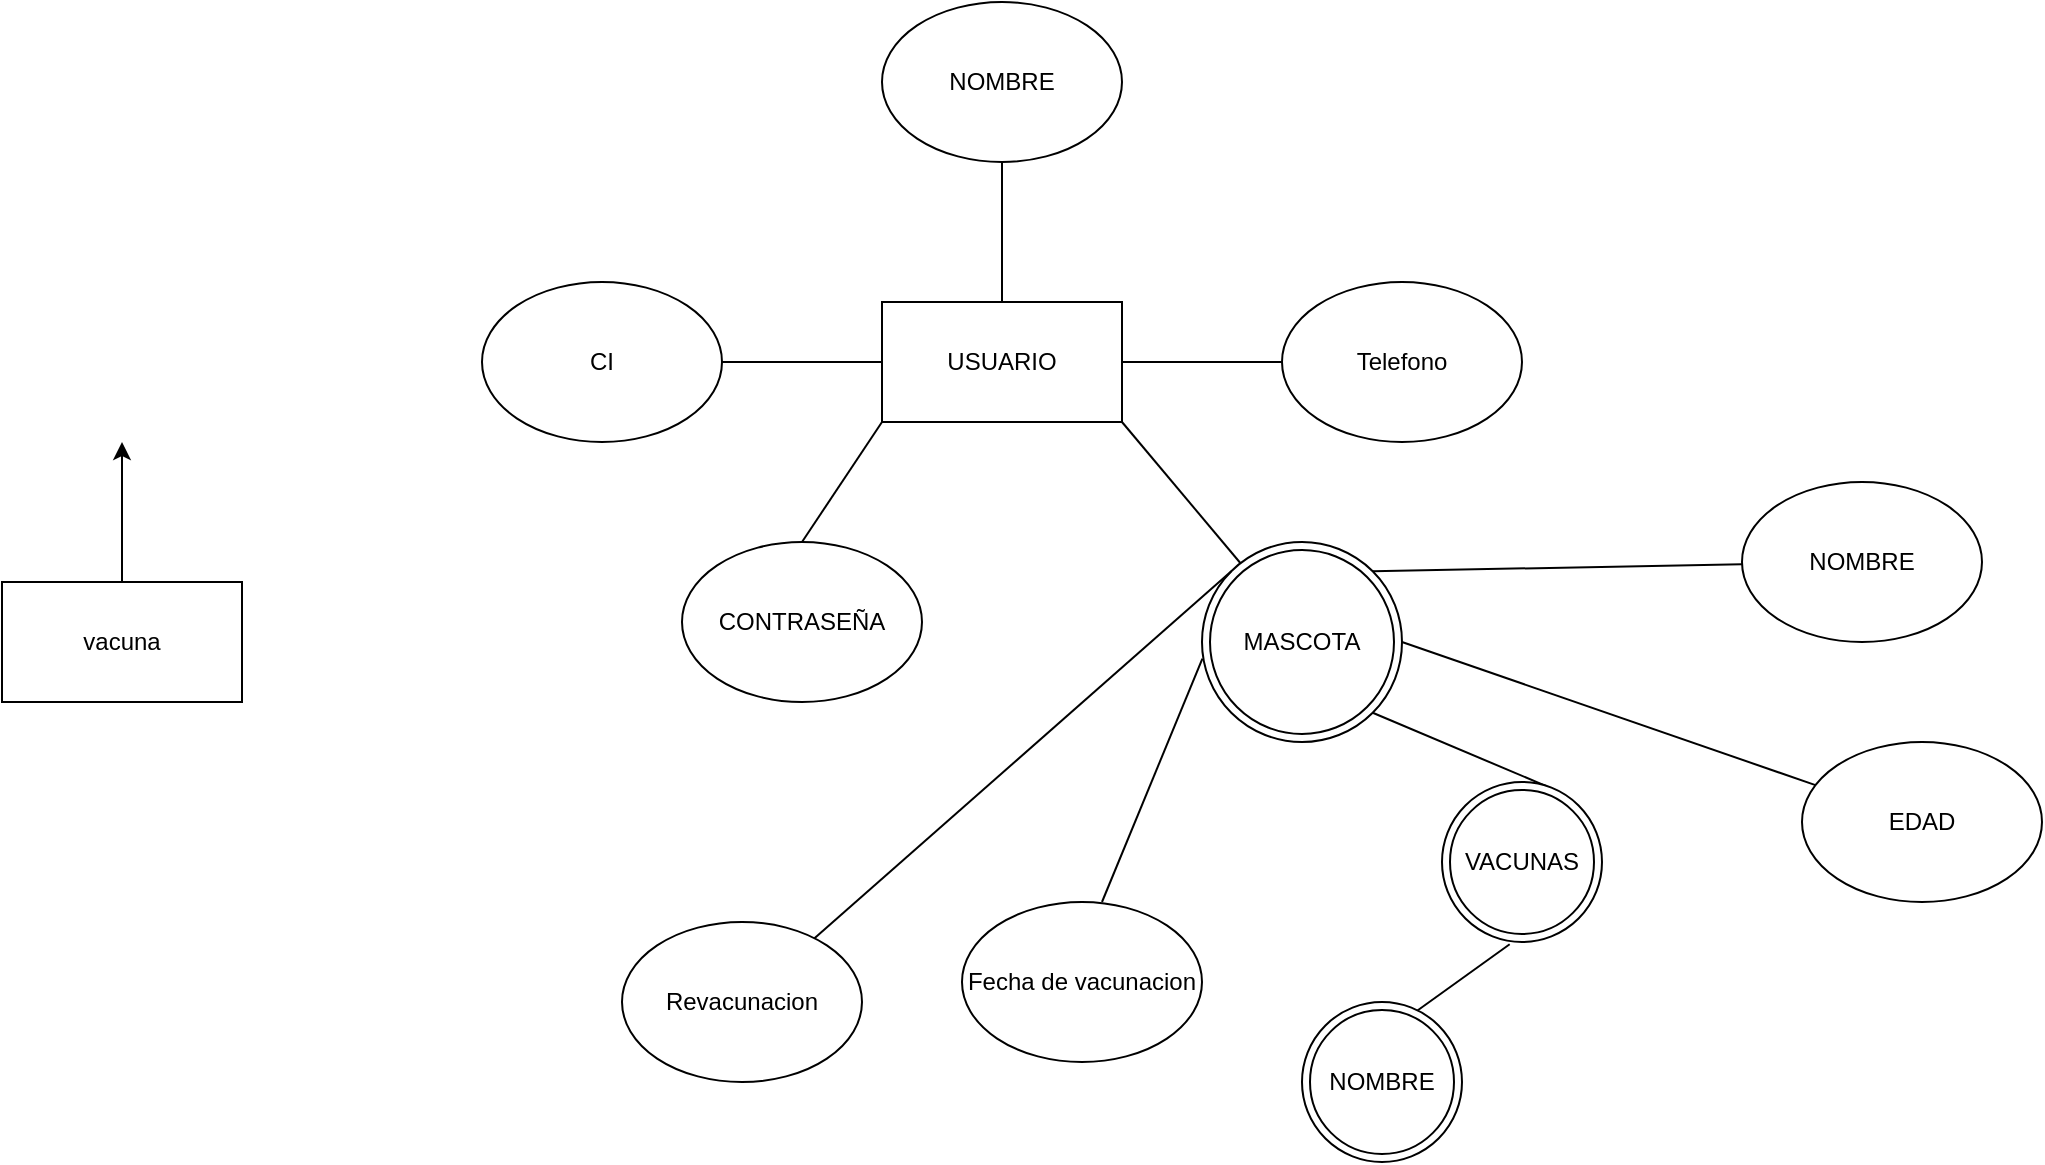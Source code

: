 <mxfile version="14.2.4" type="embed">
    <diagram id="lHKnms28tFvvW_2c9_nC" name="Page-1">
        <mxGraphModel dx="1749" dy="622" grid="1" gridSize="10" guides="1" tooltips="1" connect="1" arrows="1" fold="1" page="1" pageScale="1" pageWidth="827" pageHeight="1169" math="0" shadow="0">
            <root>
                <mxCell id="0"/>
                <mxCell id="1" parent="0"/>
                <mxCell id="2" value="USUARIO" style="rounded=0;whiteSpace=wrap;html=1;" vertex="1" parent="1">
                    <mxGeometry x="170" y="170" width="120" height="60" as="geometry"/>
                </mxCell>
                <mxCell id="3" value="NOMBRE" style="ellipse;whiteSpace=wrap;html=1;rounded=0;" vertex="1" parent="1">
                    <mxGeometry x="170" y="20" width="120" height="80" as="geometry"/>
                </mxCell>
                <mxCell id="6" value="CI" style="ellipse;whiteSpace=wrap;html=1;rounded=0;" vertex="1" parent="1">
                    <mxGeometry x="-30" y="160" width="120" height="80" as="geometry"/>
                </mxCell>
                <mxCell id="8" value="CONTRASEÑA" style="ellipse;whiteSpace=wrap;html=1;rounded=0;" vertex="1" parent="1">
                    <mxGeometry x="70" y="290" width="120" height="80" as="geometry"/>
                </mxCell>
                <mxCell id="15" value="Telefono" style="ellipse;whiteSpace=wrap;html=1;" vertex="1" parent="1">
                    <mxGeometry x="370" y="160" width="120" height="80" as="geometry"/>
                </mxCell>
                <mxCell id="26" value="" style="edgeStyle=orthogonalEdgeStyle;rounded=0;orthogonalLoop=1;jettySize=auto;html=1;" edge="1" parent="1" source="21">
                    <mxGeometry relative="1" as="geometry">
                        <mxPoint x="-210" y="240" as="targetPoint"/>
                    </mxGeometry>
                </mxCell>
                <mxCell id="21" value="vacuna" style="rounded=0;whiteSpace=wrap;html=1;" vertex="1" parent="1">
                    <mxGeometry x="-270" y="310" width="120" height="60" as="geometry"/>
                </mxCell>
                <mxCell id="32" value="" style="endArrow=none;html=1;entryX=0.192;entryY=0.064;entryDx=0;entryDy=0;entryPerimeter=0;exitX=1;exitY=1;exitDx=0;exitDy=0;" edge="1" parent="1" source="2">
                    <mxGeometry width="50" height="50" relative="1" as="geometry">
                        <mxPoint x="290" y="234" as="sourcePoint"/>
                        <mxPoint x="353.04" y="305.12" as="targetPoint"/>
                    </mxGeometry>
                </mxCell>
                <mxCell id="36" value="" style="endArrow=none;html=1;entryX=1;entryY=1;entryDx=0;entryDy=0;exitX=0.648;exitY=0.024;exitDx=0;exitDy=0;exitPerimeter=0;" edge="1" parent="1" source="58" target="57">
                    <mxGeometry width="50" height="50" relative="1" as="geometry">
                        <mxPoint x="310" y="430" as="sourcePoint"/>
                        <mxPoint x="338.68" y="375.92" as="targetPoint"/>
                    </mxGeometry>
                </mxCell>
                <mxCell id="44" value="" style="endArrow=none;html=1;entryX=0.423;entryY=1.014;entryDx=0;entryDy=0;entryPerimeter=0;exitX=0.713;exitY=0.059;exitDx=0;exitDy=0;exitPerimeter=0;" edge="1" parent="1" source="59" target="58">
                    <mxGeometry width="50" height="50" relative="1" as="geometry">
                        <mxPoint x="430" y="505" as="sourcePoint"/>
                        <mxPoint x="468.68" y="474.52" as="targetPoint"/>
                    </mxGeometry>
                </mxCell>
                <mxCell id="45" value="" style="endArrow=none;html=1;exitX=1;exitY=0;exitDx=0;exitDy=0;" edge="1" parent="1" source="57" target="46">
                    <mxGeometry width="50" height="50" relative="1" as="geometry">
                        <mxPoint x="430" y="338.5" as="sourcePoint"/>
                        <mxPoint x="570" y="338.5" as="targetPoint"/>
                    </mxGeometry>
                </mxCell>
                <mxCell id="46" value="NOMBRE" style="ellipse;whiteSpace=wrap;html=1;rounded=0;" vertex="1" parent="1">
                    <mxGeometry x="600" y="260" width="120" height="80" as="geometry"/>
                </mxCell>
                <mxCell id="47" value="" style="endArrow=none;html=1;exitX=1;exitY=0.5;exitDx=0;exitDy=0;" edge="1" parent="1" source="57" target="49">
                    <mxGeometry width="50" height="50" relative="1" as="geometry">
                        <mxPoint x="414" y="370" as="sourcePoint"/>
                        <mxPoint x="474" y="420" as="targetPoint"/>
                    </mxGeometry>
                </mxCell>
                <mxCell id="49" value="EDAD" style="ellipse;whiteSpace=wrap;html=1;" vertex="1" parent="1">
                    <mxGeometry x="630" y="390" width="120" height="80" as="geometry"/>
                </mxCell>
                <mxCell id="50" value="" style="endArrow=none;html=1;entryX=0;entryY=1;entryDx=0;entryDy=0;exitX=0.5;exitY=0;exitDx=0;exitDy=0;" edge="1" parent="1" source="8" target="2">
                    <mxGeometry width="50" height="50" relative="1" as="geometry">
                        <mxPoint x="230" y="320" as="sourcePoint"/>
                        <mxPoint x="130" y="220" as="targetPoint"/>
                    </mxGeometry>
                </mxCell>
                <mxCell id="54" value="" style="endArrow=none;html=1;entryX=1;entryY=0.5;entryDx=0;entryDy=0;exitX=0;exitY=0.5;exitDx=0;exitDy=0;" edge="1" parent="1" source="2" target="6">
                    <mxGeometry width="50" height="50" relative="1" as="geometry">
                        <mxPoint x="330" y="330" as="sourcePoint"/>
                        <mxPoint x="380" y="280" as="targetPoint"/>
                    </mxGeometry>
                </mxCell>
                <mxCell id="55" value="" style="endArrow=none;html=1;exitX=0.5;exitY=0;exitDx=0;exitDy=0;" edge="1" parent="1" source="2">
                    <mxGeometry width="50" height="50" relative="1" as="geometry">
                        <mxPoint x="180" y="150" as="sourcePoint"/>
                        <mxPoint x="230" y="100" as="targetPoint"/>
                    </mxGeometry>
                </mxCell>
                <mxCell id="56" value="" style="endArrow=none;html=1;entryX=0;entryY=0.5;entryDx=0;entryDy=0;" edge="1" parent="1" target="15">
                    <mxGeometry width="50" height="50" relative="1" as="geometry">
                        <mxPoint x="290" y="200" as="sourcePoint"/>
                        <mxPoint x="340" y="150" as="targetPoint"/>
                    </mxGeometry>
                </mxCell>
                <mxCell id="57" value="MASCOTA" style="ellipse;shape=doubleEllipse;whiteSpace=wrap;html=1;aspect=fixed;" vertex="1" parent="1">
                    <mxGeometry x="330" y="290" width="100" height="100" as="geometry"/>
                </mxCell>
                <mxCell id="58" value="VACUNAS" style="ellipse;shape=doubleEllipse;whiteSpace=wrap;html=1;aspect=fixed;" vertex="1" parent="1">
                    <mxGeometry x="450" y="410" width="80" height="80" as="geometry"/>
                </mxCell>
                <mxCell id="59" value="NOMBRE" style="ellipse;shape=doubleEllipse;whiteSpace=wrap;html=1;aspect=fixed;" vertex="1" parent="1">
                    <mxGeometry x="380" y="520" width="80" height="80" as="geometry"/>
                </mxCell>
                <mxCell id="60" value="" style="endArrow=none;html=1;exitX=0.002;exitY=0.583;exitDx=0;exitDy=0;exitPerimeter=0;" edge="1" parent="1" source="57">
                    <mxGeometry width="50" height="50" relative="1" as="geometry">
                        <mxPoint x="140" y="440" as="sourcePoint"/>
                        <mxPoint x="280" y="470" as="targetPoint"/>
                    </mxGeometry>
                </mxCell>
                <mxCell id="61" value="Fecha de vacunacion" style="ellipse;whiteSpace=wrap;html=1;" vertex="1" parent="1">
                    <mxGeometry x="210" y="470" width="120" height="80" as="geometry"/>
                </mxCell>
                <mxCell id="62" value="" style="endArrow=none;html=1;exitX=0;exitY=0;exitDx=0;exitDy=0;" edge="1" parent="1" source="57" target="63">
                    <mxGeometry width="50" height="50" relative="1" as="geometry">
                        <mxPoint x="10" y="430" as="sourcePoint"/>
                        <mxPoint x="330" y="330" as="targetPoint"/>
                    </mxGeometry>
                </mxCell>
                <mxCell id="63" value="Revacunacion" style="ellipse;whiteSpace=wrap;html=1;" vertex="1" parent="1">
                    <mxGeometry x="40" y="480" width="120" height="80" as="geometry"/>
                </mxCell>
            </root>
        </mxGraphModel>
    </diagram>
</mxfile>